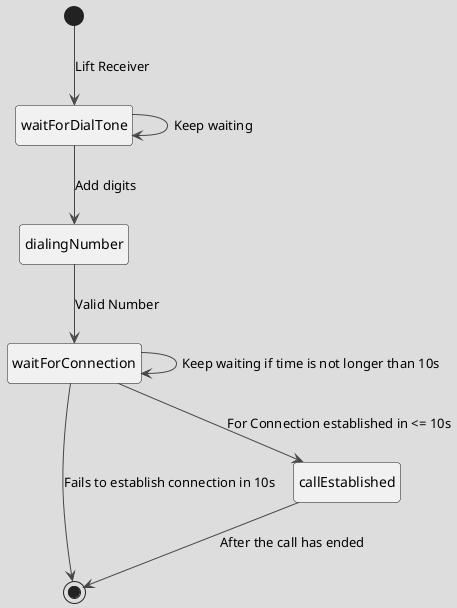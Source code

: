 @startuml Q9
!theme toy
hide empty description

[*] --> waitForDialTone : Lift Receiver
waitForDialTone --> waitForDialTone : Keep waiting
waitForDialTone --> dialingNumber : Add digits
dialingNumber --> waitForConnection : Valid Number


waitForConnection --> waitForConnection : Keep waiting if time is not longer than 10s
waitForConnection --> [*] : Fails to establish connection in 10s
waitForConnection --> callEstablished : For Connection established in <= 10s
callEstablished --> [*] : After the call has ended

@enduml
